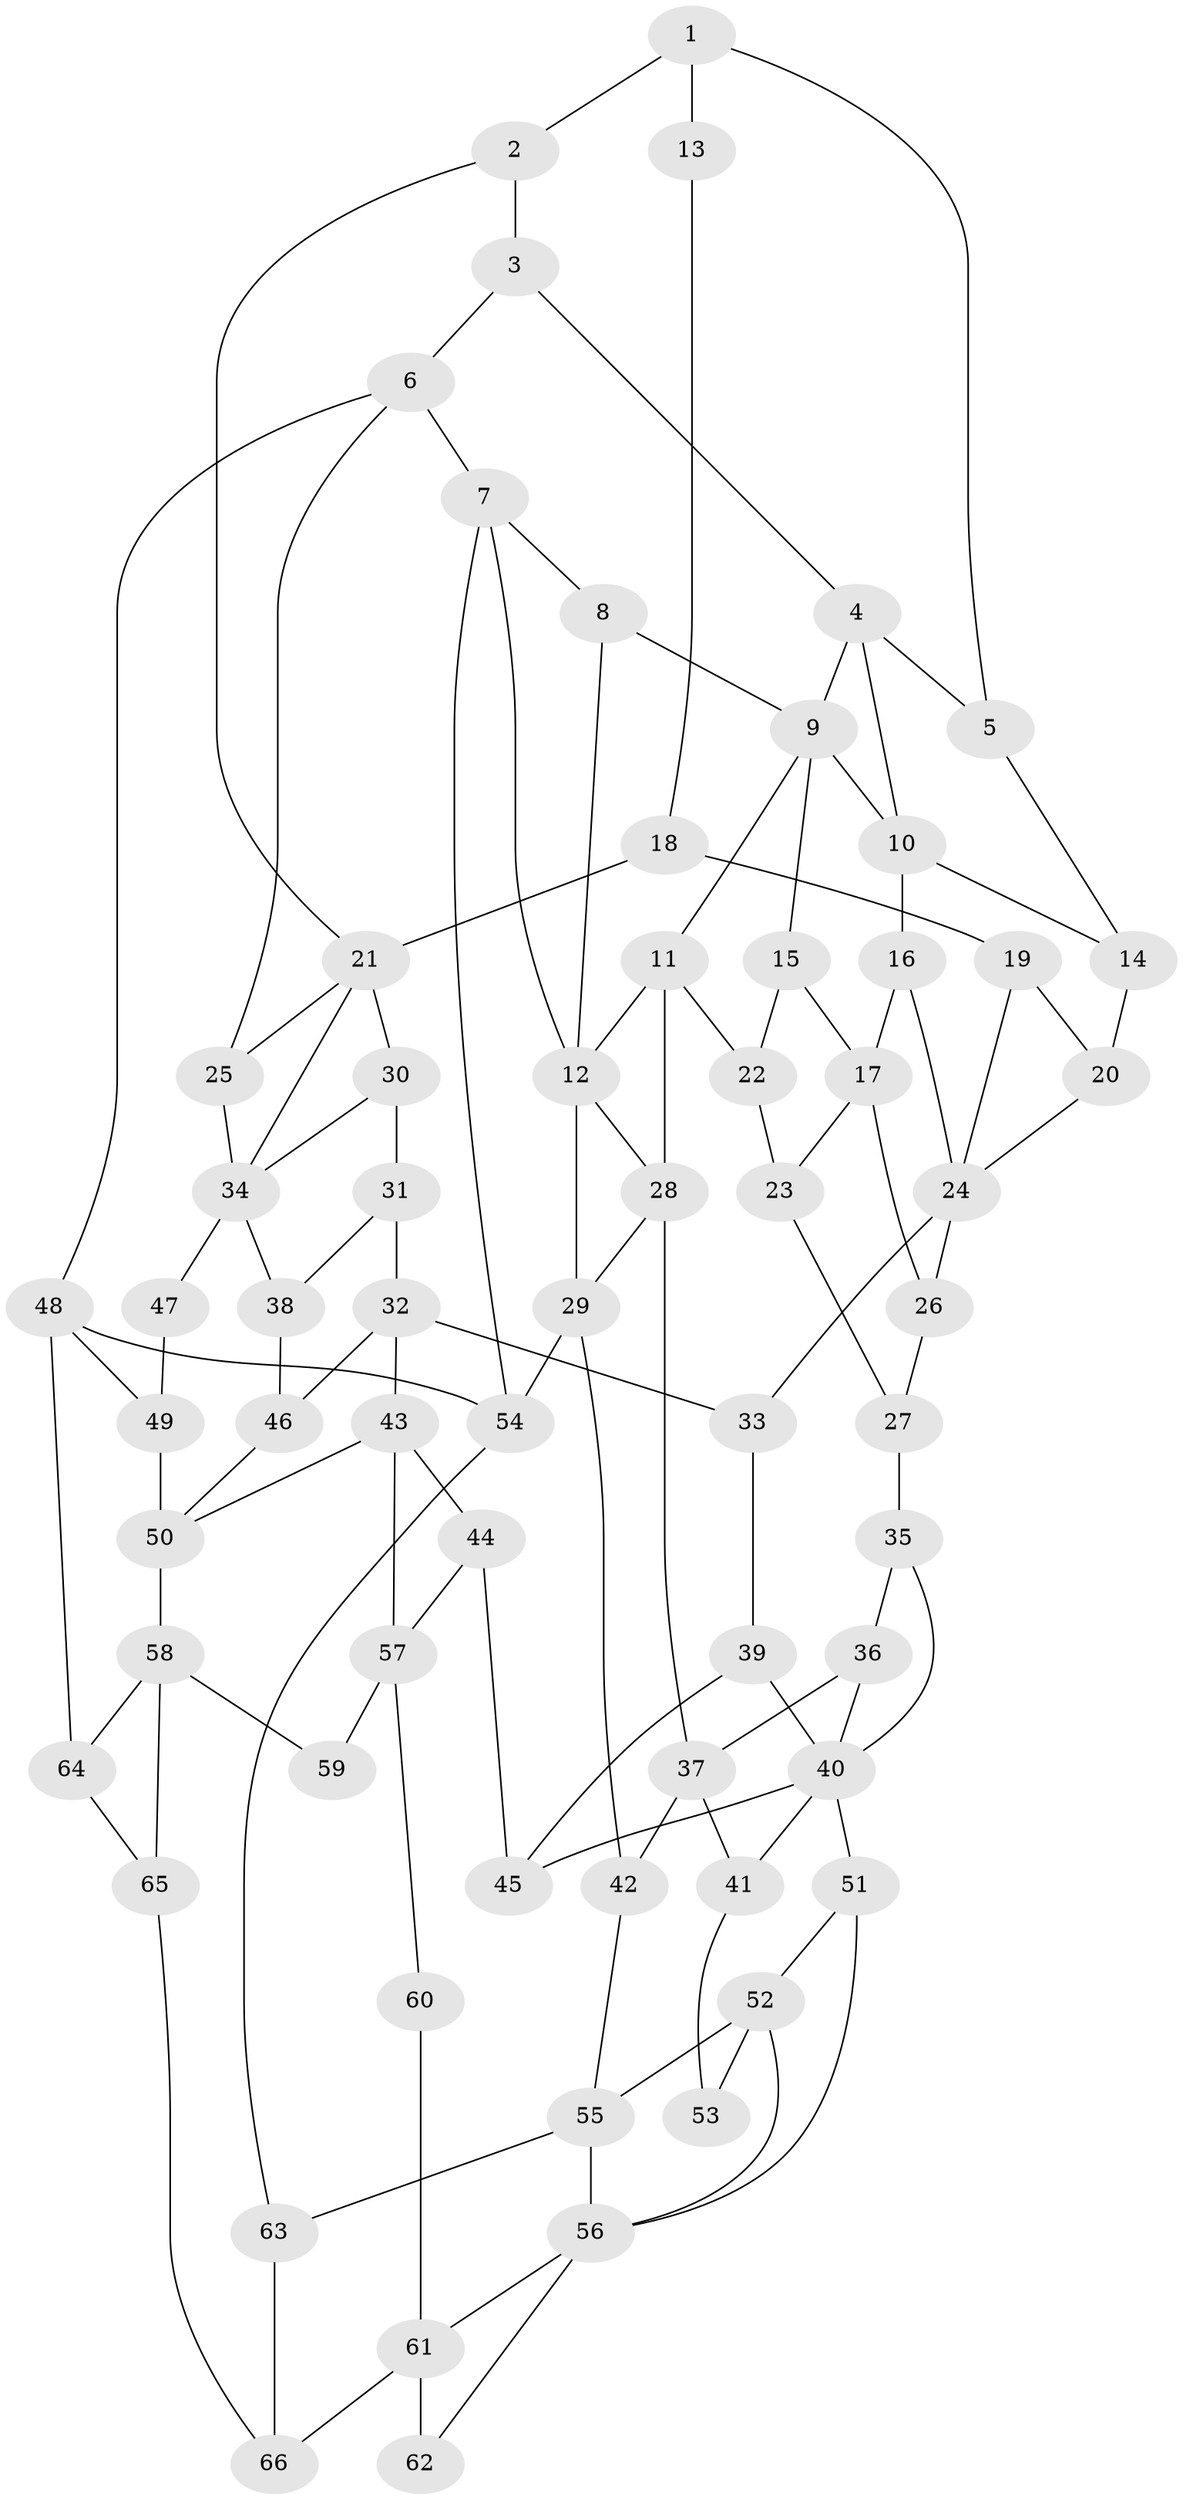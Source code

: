 // original degree distribution, {3: 0.015151515151515152, 5: 0.5303030303030303, 4: 0.23484848484848486, 6: 0.2196969696969697}
// Generated by graph-tools (version 1.1) at 2025/38/03/09/25 02:38:46]
// undirected, 66 vertices, 113 edges
graph export_dot {
graph [start="1"]
  node [color=gray90,style=filled];
  1;
  2;
  3;
  4;
  5;
  6;
  7;
  8;
  9;
  10;
  11;
  12;
  13;
  14;
  15;
  16;
  17;
  18;
  19;
  20;
  21;
  22;
  23;
  24;
  25;
  26;
  27;
  28;
  29;
  30;
  31;
  32;
  33;
  34;
  35;
  36;
  37;
  38;
  39;
  40;
  41;
  42;
  43;
  44;
  45;
  46;
  47;
  48;
  49;
  50;
  51;
  52;
  53;
  54;
  55;
  56;
  57;
  58;
  59;
  60;
  61;
  62;
  63;
  64;
  65;
  66;
  1 -- 2 [weight=1.0];
  1 -- 5 [weight=1.0];
  1 -- 13 [weight=2.0];
  2 -- 3 [weight=1.0];
  2 -- 21 [weight=1.0];
  3 -- 4 [weight=1.0];
  3 -- 6 [weight=1.0];
  4 -- 5 [weight=1.0];
  4 -- 9 [weight=1.0];
  4 -- 10 [weight=1.0];
  5 -- 14 [weight=1.0];
  6 -- 7 [weight=1.0];
  6 -- 25 [weight=1.0];
  6 -- 48 [weight=1.0];
  7 -- 8 [weight=1.0];
  7 -- 12 [weight=1.0];
  7 -- 54 [weight=1.0];
  8 -- 9 [weight=1.0];
  8 -- 12 [weight=1.0];
  9 -- 10 [weight=1.0];
  9 -- 11 [weight=1.0];
  9 -- 15 [weight=2.0];
  10 -- 14 [weight=1.0];
  10 -- 16 [weight=1.0];
  11 -- 12 [weight=2.0];
  11 -- 22 [weight=1.0];
  11 -- 28 [weight=1.0];
  12 -- 28 [weight=1.0];
  12 -- 29 [weight=1.0];
  13 -- 18 [weight=1.0];
  14 -- 20 [weight=1.0];
  15 -- 17 [weight=2.0];
  15 -- 22 [weight=1.0];
  16 -- 17 [weight=2.0];
  16 -- 24 [weight=1.0];
  17 -- 23 [weight=1.0];
  17 -- 26 [weight=1.0];
  18 -- 19 [weight=1.0];
  18 -- 21 [weight=1.0];
  19 -- 20 [weight=1.0];
  19 -- 24 [weight=1.0];
  20 -- 24 [weight=1.0];
  21 -- 25 [weight=1.0];
  21 -- 30 [weight=1.0];
  21 -- 34 [weight=1.0];
  22 -- 23 [weight=1.0];
  23 -- 27 [weight=1.0];
  24 -- 26 [weight=1.0];
  24 -- 33 [weight=2.0];
  25 -- 34 [weight=1.0];
  26 -- 27 [weight=1.0];
  27 -- 35 [weight=1.0];
  28 -- 29 [weight=1.0];
  28 -- 37 [weight=2.0];
  29 -- 42 [weight=1.0];
  29 -- 54 [weight=1.0];
  30 -- 31 [weight=1.0];
  30 -- 34 [weight=1.0];
  31 -- 32 [weight=1.0];
  31 -- 38 [weight=1.0];
  32 -- 33 [weight=2.0];
  32 -- 43 [weight=2.0];
  32 -- 46 [weight=1.0];
  33 -- 39 [weight=1.0];
  34 -- 38 [weight=1.0];
  34 -- 47 [weight=2.0];
  35 -- 36 [weight=1.0];
  35 -- 40 [weight=1.0];
  36 -- 37 [weight=1.0];
  36 -- 40 [weight=1.0];
  37 -- 41 [weight=1.0];
  37 -- 42 [weight=2.0];
  38 -- 46 [weight=1.0];
  39 -- 40 [weight=1.0];
  39 -- 45 [weight=1.0];
  40 -- 41 [weight=1.0];
  40 -- 45 [weight=1.0];
  40 -- 51 [weight=1.0];
  41 -- 53 [weight=1.0];
  42 -- 55 [weight=1.0];
  43 -- 44 [weight=1.0];
  43 -- 50 [weight=1.0];
  43 -- 57 [weight=1.0];
  44 -- 45 [weight=1.0];
  44 -- 57 [weight=1.0];
  46 -- 50 [weight=1.0];
  47 -- 49 [weight=1.0];
  48 -- 49 [weight=1.0];
  48 -- 54 [weight=1.0];
  48 -- 64 [weight=1.0];
  49 -- 50 [weight=2.0];
  50 -- 58 [weight=2.0];
  51 -- 52 [weight=1.0];
  51 -- 56 [weight=1.0];
  52 -- 53 [weight=2.0];
  52 -- 55 [weight=2.0];
  52 -- 56 [weight=1.0];
  54 -- 63 [weight=1.0];
  55 -- 56 [weight=1.0];
  55 -- 63 [weight=1.0];
  56 -- 61 [weight=1.0];
  56 -- 62 [weight=1.0];
  57 -- 59 [weight=2.0];
  57 -- 60 [weight=2.0];
  58 -- 59 [weight=2.0];
  58 -- 64 [weight=1.0];
  58 -- 65 [weight=1.0];
  60 -- 61 [weight=2.0];
  61 -- 62 [weight=2.0];
  61 -- 66 [weight=1.0];
  63 -- 66 [weight=1.0];
  64 -- 65 [weight=1.0];
  65 -- 66 [weight=1.0];
}
